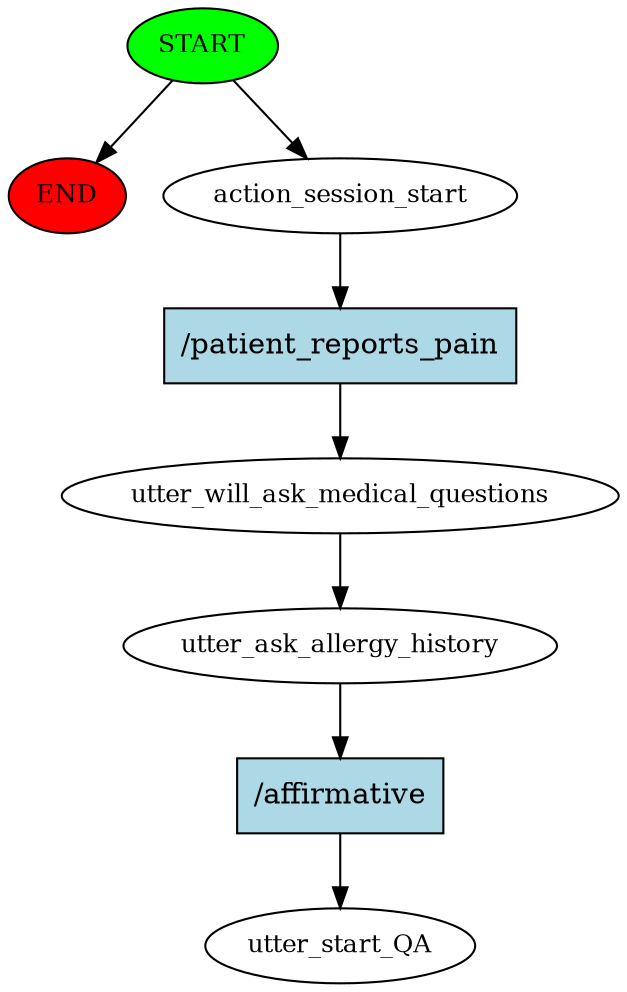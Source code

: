 digraph  {
0 [class="start active", fillcolor=green, fontsize=12, label=START, style=filled];
"-1" [class=end, fillcolor=red, fontsize=12, label=END, style=filled];
1 [class=active, fontsize=12, label=action_session_start];
2 [class=active, fontsize=12, label=utter_will_ask_medical_questions];
3 [class=active, fontsize=12, label=utter_ask_allergy_history];
4 [class="dashed active", fontsize=12, label=utter_start_QA];
5 [class="intent active", fillcolor=lightblue, label="/patient_reports_pain", shape=rect, style=filled];
6 [class="intent active", fillcolor=lightblue, label="/affirmative", shape=rect, style=filled];
0 -> "-1"  [class="", key=NONE, label=""];
0 -> 1  [class=active, key=NONE, label=""];
1 -> 5  [class=active, key=0];
2 -> 3  [class=active, key=NONE, label=""];
3 -> 6  [class=active, key=0];
5 -> 2  [class=active, key=0];
6 -> 4  [class=active, key=0];
}
